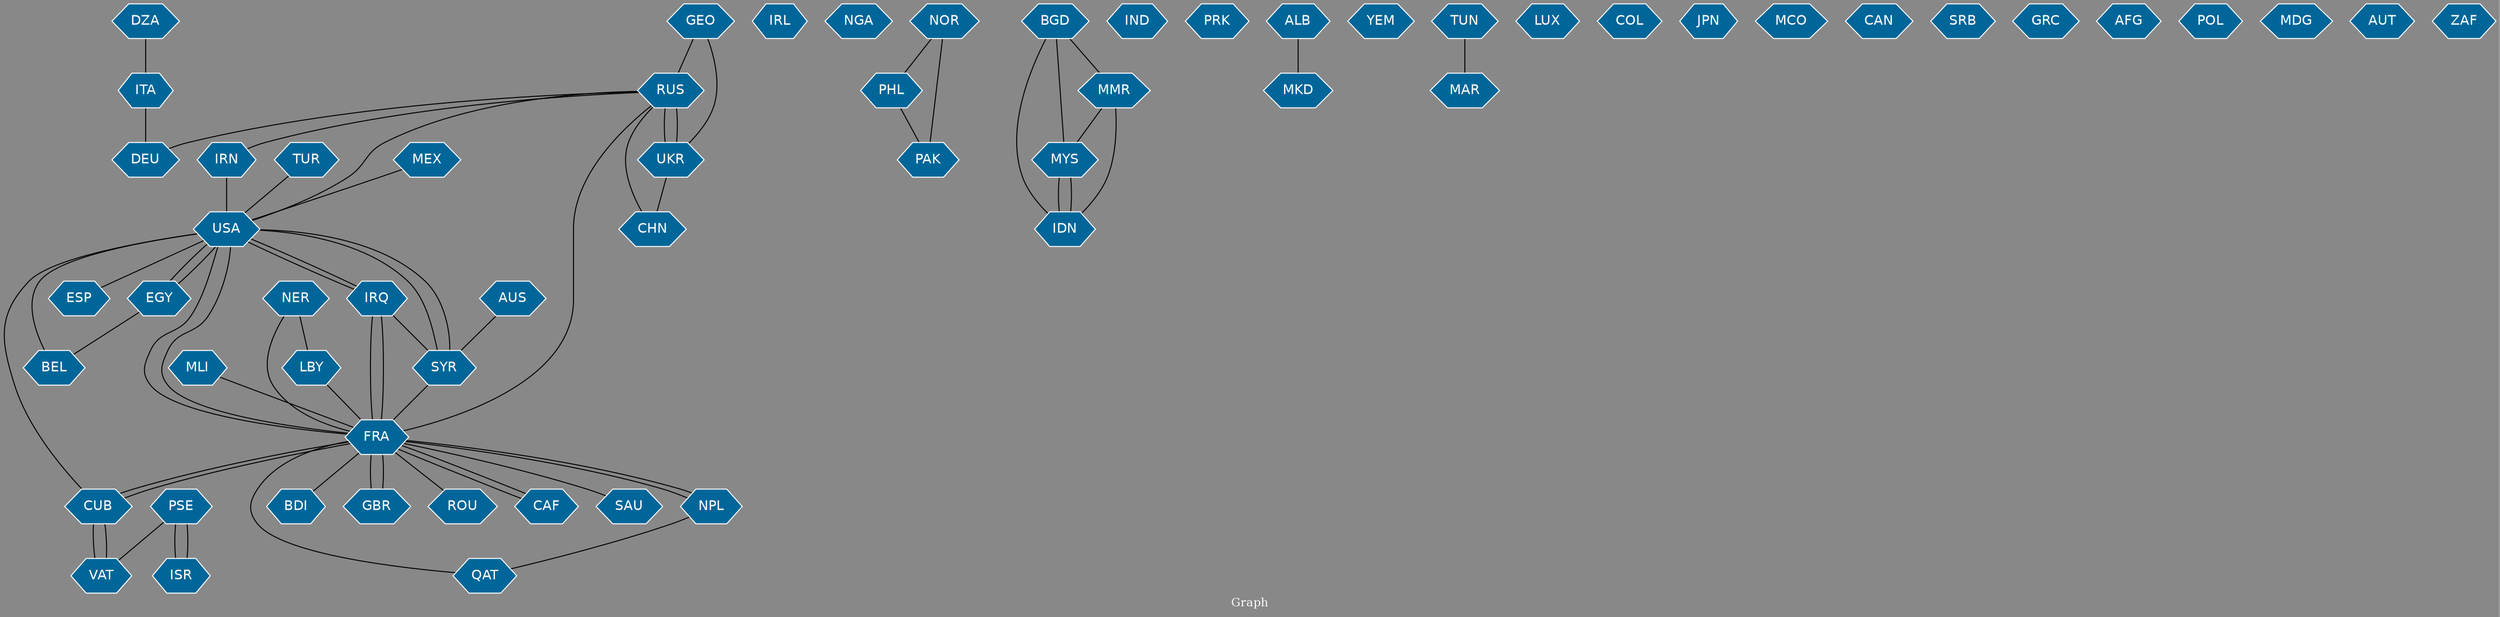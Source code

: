// Countries together in item graph
graph {
	graph [bgcolor="#888888" fontcolor=white fontsize=12 label="Graph" outputorder=edgesfirst overlap=prism]
	node [color=white fillcolor="#006699" fontcolor=white fontname=Helvetica shape=hexagon style=filled]
	edge [arrowhead=open color=black fontcolor=white fontname=Courier fontsize=12]
		ITA [label=ITA]
		DEU [label=DEU]
		IRQ [label=IRQ]
		IRL [label=IRL]
		SAU [label=SAU]
		FRA [label=FRA]
		CUB [label=CUB]
		USA [label=USA]
		SYR [label=SYR]
		NGA [label=NGA]
		ISR [label=ISR]
		NPL [label=NPL]
		DZA [label=DZA]
		ESP [label=ESP]
		BDI [label=BDI]
		RUS [label=RUS]
		NOR [label=NOR]
		PHL [label=PHL]
		PAK [label=PAK]
		GBR [label=GBR]
		MYS [label=MYS]
		LBY [label=LBY]
		BEL [label=BEL]
		IND [label=IND]
		IDN [label=IDN]
		PRK [label=PRK]
		UKR [label=UKR]
		ROU [label=ROU]
		PSE [label=PSE]
		MKD [label=MKD]
		CAF [label=CAF]
		YEM [label=YEM]
		TUR [label=TUR]
		TUN [label=TUN]
		EGY [label=EGY]
		LUX [label=LUX]
		COL [label=COL]
		MAR [label=MAR]
		VAT [label=VAT]
		JPN [label=JPN]
		MCO [label=MCO]
		IRN [label=IRN]
		GEO [label=GEO]
		AUS [label=AUS]
		QAT [label=QAT]
		CAN [label=CAN]
		ALB [label=ALB]
		SRB [label=SRB]
		MEX [label=MEX]
		GRC [label=GRC]
		AFG [label=AFG]
		POL [label=POL]
		MLI [label=MLI]
		NER [label=NER]
		MDG [label=MDG]
		BGD [label=BGD]
		MMR [label=MMR]
		CHN [label=CHN]
		AUT [label=AUT]
		ZAF [label=ZAF]
			NOR -- PAK [weight=1]
			TUN -- MAR [weight=1]
			FRA -- USA [weight=2]
			SYR -- USA [weight=1]
			IDN -- MYS [weight=1]
			EGY -- USA [weight=1]
			USA -- BEL [weight=1]
			MYS -- IDN [weight=1]
			MLI -- FRA [weight=1]
			IRN -- USA [weight=1]
			CUB -- FRA [weight=7]
			FRA -- GBR [weight=4]
			USA -- EGY [weight=1]
			CAF -- FRA [weight=3]
			FRA -- BDI [weight=2]
			USA -- IRQ [weight=1]
			IRQ -- USA [weight=1]
			NPL -- QAT [weight=1]
			ALB -- MKD [weight=2]
			BGD -- MYS [weight=1]
			FRA -- ROU [weight=1]
			LBY -- FRA [weight=2]
			FRA -- IRQ [weight=4]
			UKR -- CHN [weight=1]
			PHL -- PAK [weight=1]
			ISR -- PSE [weight=2]
			AUS -- SYR [weight=1]
			MMR -- MYS [weight=1]
			UKR -- RUS [weight=3]
			USA -- SYR [weight=1]
			NOR -- PHL [weight=1]
			BGD -- MMR [weight=2]
			NPL -- FRA [weight=5]
			FRA -- CAF [weight=3]
			EGY -- BEL [weight=1]
			DZA -- ITA [weight=1]
			FRA -- QAT [weight=1]
			PSE -- VAT [weight=2]
			FRA -- SAU [weight=3]
			USA -- CUB [weight=1]
			BGD -- IDN [weight=1]
			CUB -- VAT [weight=1]
			RUS -- UKR [weight=4]
			USA -- RUS [weight=1]
			USA -- FRA [weight=1]
			IRQ -- SYR [weight=2]
			FRA -- RUS [weight=1]
			PSE -- ISR [weight=4]
			GEO -- UKR [weight=1]
			MMR -- IDN [weight=1]
			RUS -- IRN [weight=1]
			SYR -- FRA [weight=1]
			ITA -- DEU [weight=1]
			USA -- ESP [weight=1]
			VAT -- CUB [weight=1]
			RUS -- DEU [weight=1]
			IRQ -- FRA [weight=4]
			FRA -- CUB [weight=6]
			TUR -- USA [weight=1]
			FRA -- NPL [weight=4]
			NER -- LBY [weight=1]
			NER -- FRA [weight=1]
			RUS -- CHN [weight=1]
			GBR -- FRA [weight=1]
			GEO -- RUS [weight=1]
			MEX -- USA [weight=1]
}